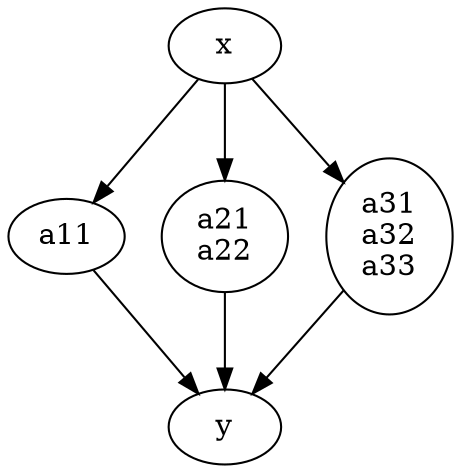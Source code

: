 digraph G {
  graph [name="chains123-compact"]
a11;
x;
y;
"a21
a22";
"a31
a32
a33";
x->a11 ;
a11->y ;
x->"a21
a22" ;
"a21
a22"->y ;
x->"a31
a32
a33" ;
"a31
a32
a33"->y ;
}

